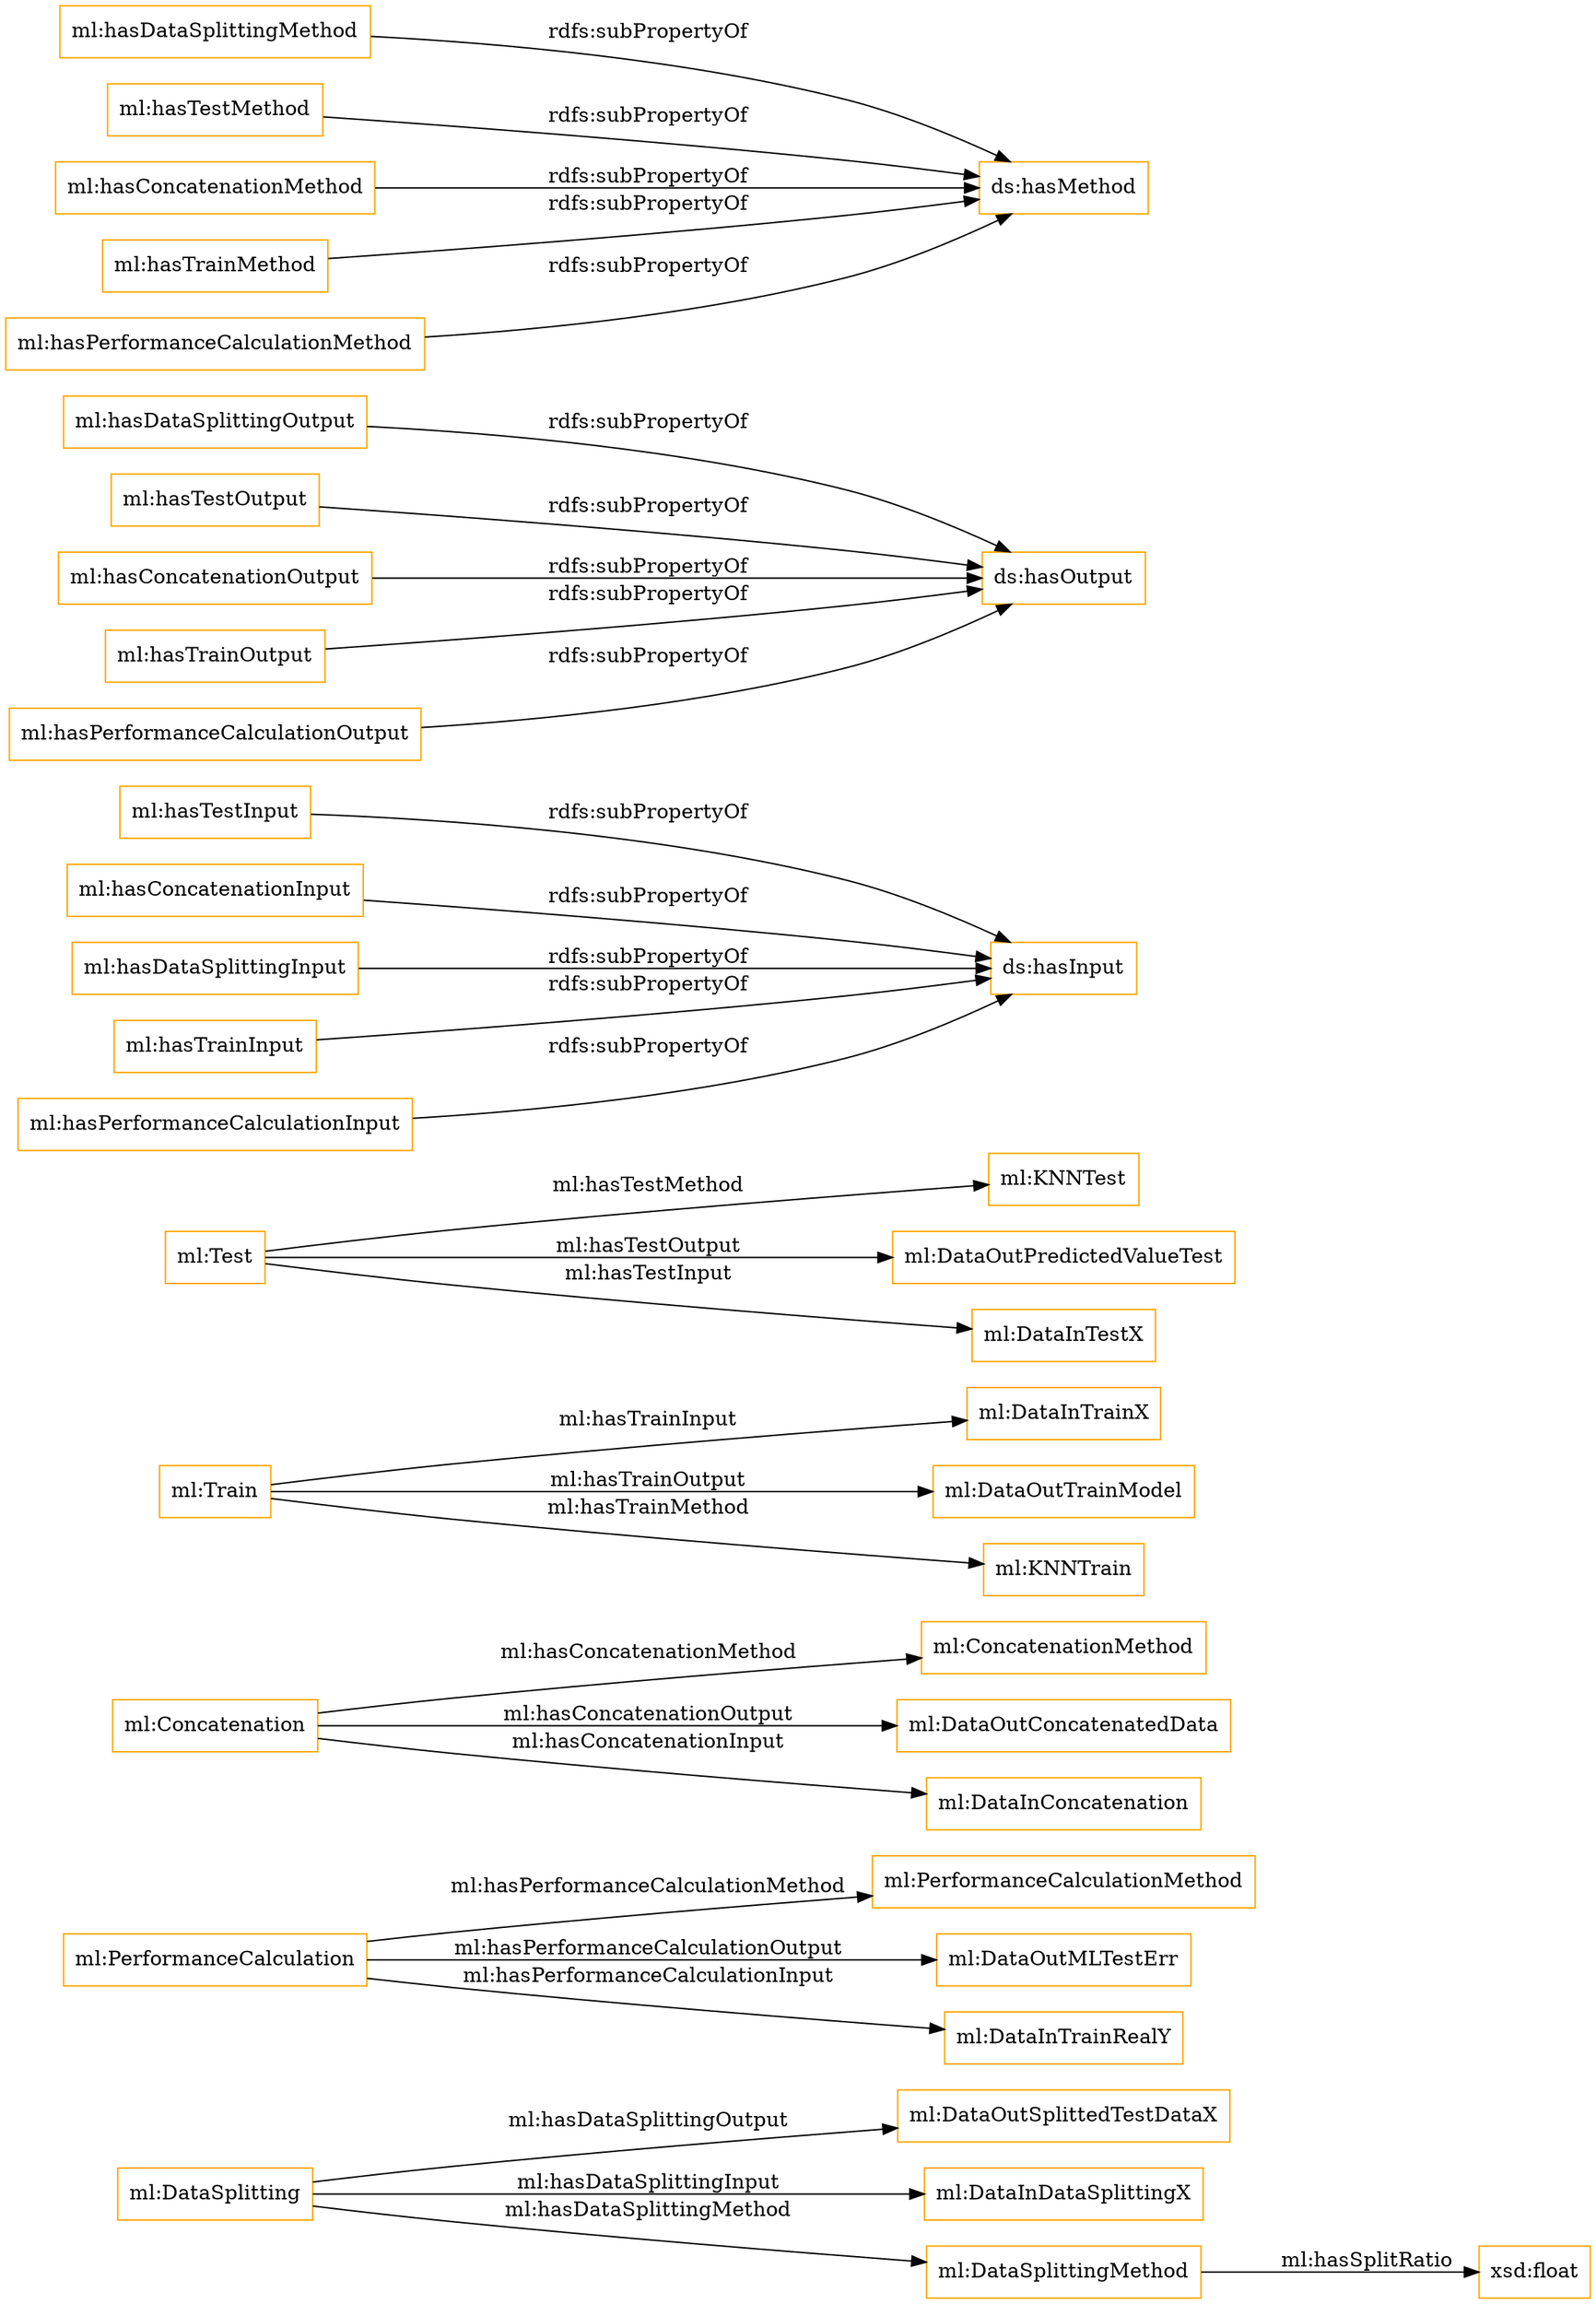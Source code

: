 digraph ar2dtool_diagram { 
rankdir=LR;
size="1501"
node [shape = rectangle, color="orange"]; "ml:DataOutSplittedTestDataX" "ml:PerformanceCalculationMethod" "ml:Concatenation" "ml:ConcatenationMethod" "ml:DataInTrainX" "ml:DataOutConcatenatedData" "ml:DataSplitting" "ml:KNNTest" "ml:Test" "ml:DataInDataSplittingX" "ml:DataSplittingMethod" "ml:Train" "ml:PerformanceCalculation" "ml:DataOutTrainModel" "ml:DataOutPredictedValueTest" "ml:DataInTestX" "ml:KNNTrain" "ml:DataOutMLTestErr" "ml:DataInConcatenation" "ml:DataInTrainRealY" ; /*classes style*/
	"ml:hasTestInput" -> "ds:hasInput" [ label = "rdfs:subPropertyOf" ];
	"ml:hasDataSplittingOutput" -> "ds:hasOutput" [ label = "rdfs:subPropertyOf" ];
	"ml:hasTestOutput" -> "ds:hasOutput" [ label = "rdfs:subPropertyOf" ];
	"ml:hasConcatenationInput" -> "ds:hasInput" [ label = "rdfs:subPropertyOf" ];
	"ml:hasDataSplittingMethod" -> "ds:hasMethod" [ label = "rdfs:subPropertyOf" ];
	"ml:hasDataSplittingInput" -> "ds:hasInput" [ label = "rdfs:subPropertyOf" ];
	"ml:hasConcatenationOutput" -> "ds:hasOutput" [ label = "rdfs:subPropertyOf" ];
	"ml:hasTestMethod" -> "ds:hasMethod" [ label = "rdfs:subPropertyOf" ];
	"ml:hasTrainOutput" -> "ds:hasOutput" [ label = "rdfs:subPropertyOf" ];
	"ml:hasConcatenationMethod" -> "ds:hasMethod" [ label = "rdfs:subPropertyOf" ];
	"ml:hasTrainInput" -> "ds:hasInput" [ label = "rdfs:subPropertyOf" ];
	"ml:hasTrainMethod" -> "ds:hasMethod" [ label = "rdfs:subPropertyOf" ];
	"ml:hasPerformanceCalculationOutput" -> "ds:hasOutput" [ label = "rdfs:subPropertyOf" ];
	"ml:hasPerformanceCalculationInput" -> "ds:hasInput" [ label = "rdfs:subPropertyOf" ];
	"ml:hasPerformanceCalculationMethod" -> "ds:hasMethod" [ label = "rdfs:subPropertyOf" ];
	"ml:Test" -> "ml:DataOutPredictedValueTest" [ label = "ml:hasTestOutput" ];
	"ml:Concatenation" -> "ml:DataInConcatenation" [ label = "ml:hasConcatenationInput" ];
	"ml:Train" -> "ml:DataOutTrainModel" [ label = "ml:hasTrainOutput" ];
	"ml:PerformanceCalculation" -> "ml:PerformanceCalculationMethod" [ label = "ml:hasPerformanceCalculationMethod" ];
	"ml:Test" -> "ml:KNNTest" [ label = "ml:hasTestMethod" ];
	"ml:DataSplitting" -> "ml:DataSplittingMethod" [ label = "ml:hasDataSplittingMethod" ];
	"ml:PerformanceCalculation" -> "ml:DataOutMLTestErr" [ label = "ml:hasPerformanceCalculationOutput" ];
	"ml:Test" -> "ml:DataInTestX" [ label = "ml:hasTestInput" ];
	"ml:Concatenation" -> "ml:ConcatenationMethod" [ label = "ml:hasConcatenationMethod" ];
	"ml:DataSplitting" -> "ml:DataOutSplittedTestDataX" [ label = "ml:hasDataSplittingOutput" ];
	"ml:PerformanceCalculation" -> "ml:DataInTrainRealY" [ label = "ml:hasPerformanceCalculationInput" ];
	"ml:Train" -> "ml:KNNTrain" [ label = "ml:hasTrainMethod" ];
	"ml:DataSplitting" -> "ml:DataInDataSplittingX" [ label = "ml:hasDataSplittingInput" ];
	"ml:Concatenation" -> "ml:DataOutConcatenatedData" [ label = "ml:hasConcatenationOutput" ];
	"ml:DataSplittingMethod" -> "xsd:float" [ label = "ml:hasSplitRatio" ];
	"ml:Train" -> "ml:DataInTrainX" [ label = "ml:hasTrainInput" ];

}
